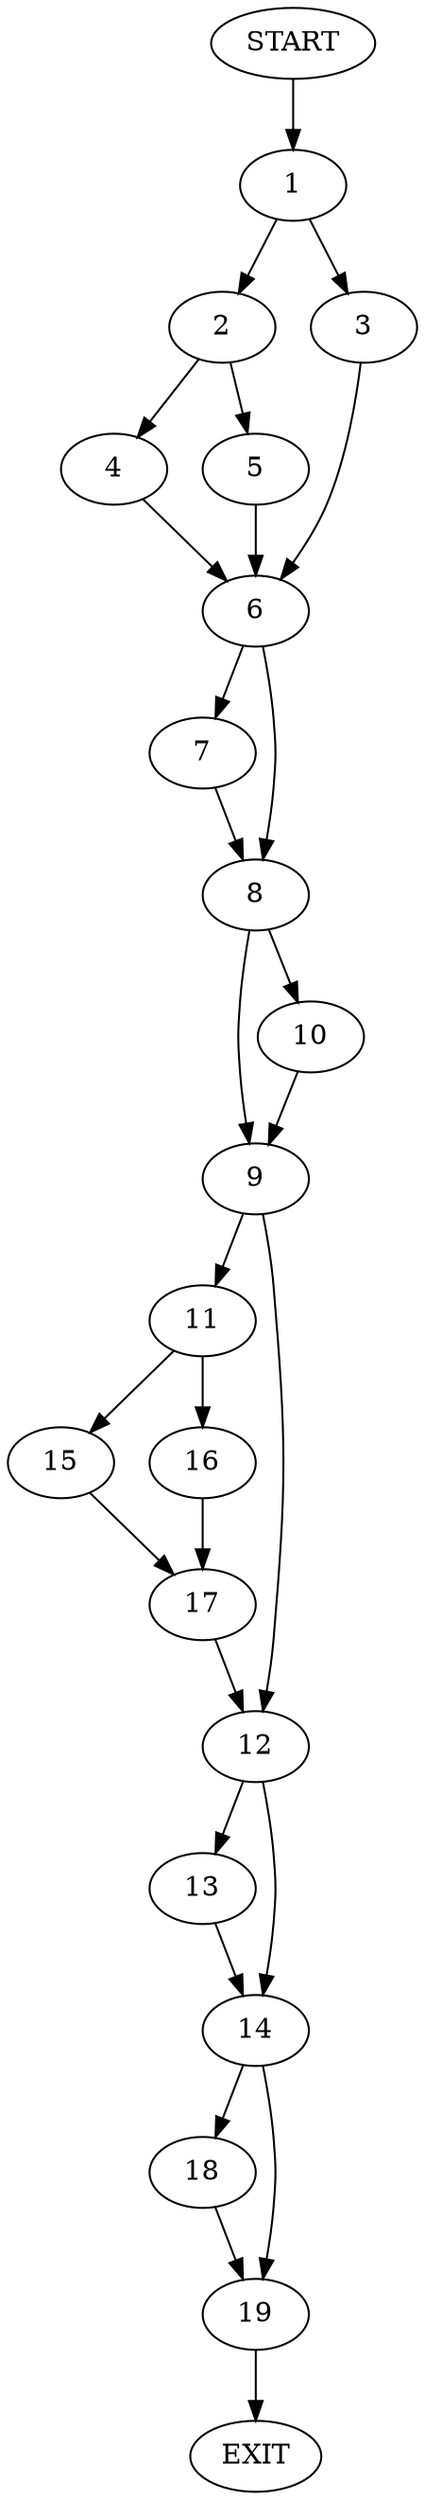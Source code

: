 digraph {
0 [label="START"]
20 [label="EXIT"]
0 -> 1
1 -> 2
1 -> 3
2 -> 4
2 -> 5
3 -> 6
6 -> 7
6 -> 8
5 -> 6
4 -> 6
7 -> 8
8 -> 9
8 -> 10
10 -> 9
9 -> 11
9 -> 12
12 -> 13
12 -> 14
11 -> 15
11 -> 16
16 -> 17
15 -> 17
17 -> 12
13 -> 14
14 -> 18
14 -> 19
18 -> 19
19 -> 20
}
